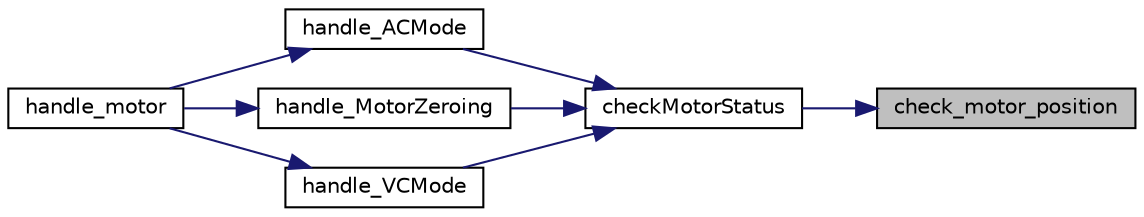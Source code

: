 digraph "check_motor_position"
{
 // LATEX_PDF_SIZE
  edge [fontname="Helvetica",fontsize="10",labelfontname="Helvetica",labelfontsize="10"];
  node [fontname="Helvetica",fontsize="10",shape=record];
  rankdir="RL";
  Node1 [label="check_motor_position",height=0.2,width=0.4,color="black", fillcolor="grey75", style="filled", fontcolor="black",tooltip=" "];
  Node1 -> Node2 [dir="back",color="midnightblue",fontsize="10",style="solid",fontname="Helvetica"];
  Node2 [label="checkMotorStatus",height=0.2,width=0.4,color="black", fillcolor="white", style="filled",URL="$_motor_8h.html#a07a94c203aa1013ea0e50c615b348657",tooltip=" "];
  Node2 -> Node3 [dir="back",color="midnightblue",fontsize="10",style="solid",fontname="Helvetica"];
  Node3 [label="handle_ACMode",height=0.2,width=0.4,color="black", fillcolor="white", style="filled",URL="$_motor_8h.html#a8dce4a6045aed5c237cfbc747bcde783",tooltip=" "];
  Node3 -> Node4 [dir="back",color="midnightblue",fontsize="10",style="solid",fontname="Helvetica"];
  Node4 [label="handle_motor",height=0.2,width=0.4,color="black", fillcolor="white", style="filled",URL="$_motor_8h.html#a204dbae80aa370f076a301082e06567a",tooltip=" "];
  Node2 -> Node5 [dir="back",color="midnightblue",fontsize="10",style="solid",fontname="Helvetica"];
  Node5 [label="handle_MotorZeroing",height=0.2,width=0.4,color="black", fillcolor="white", style="filled",URL="$_motor_8h.html#af88e6c189c91e40a32013bc4e41a445b",tooltip=" "];
  Node5 -> Node4 [dir="back",color="midnightblue",fontsize="10",style="solid",fontname="Helvetica"];
  Node2 -> Node6 [dir="back",color="midnightblue",fontsize="10",style="solid",fontname="Helvetica"];
  Node6 [label="handle_VCMode",height=0.2,width=0.4,color="black", fillcolor="white", style="filled",URL="$_motor_8h.html#a279dd071145dadbf40664befd948c3ab",tooltip=" "];
  Node6 -> Node4 [dir="back",color="midnightblue",fontsize="10",style="solid",fontname="Helvetica"];
}

